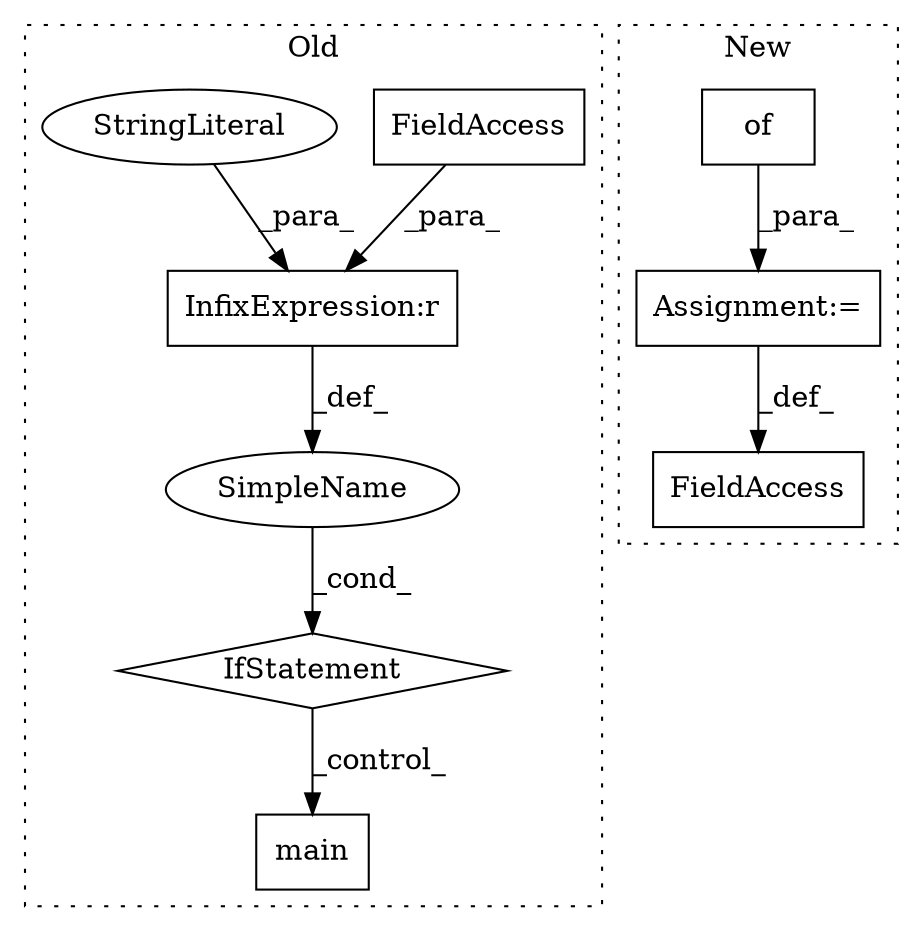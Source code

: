 digraph G {
subgraph cluster0 {
1 [label="main" a="32" s="138417" l="6" shape="box"];
3 [label="InfixExpression:r" a="27" s="138377" l="4" shape="box"];
4 [label="FieldAccess" a="22" s="138369" l="8" shape="box"];
5 [label="SimpleName" a="42" s="" l="" shape="ellipse"];
6 [label="IfStatement" a="25" s="138365,138391" l="4,2" shape="diamond"];
7 [label="StringLiteral" a="45" s="138381" l="10" shape="ellipse"];
label = "Old";
style="dotted";
}
subgraph cluster1 {
2 [label="of" a="32" s="16272,16606" l="3,1" shape="box"];
8 [label="FieldAccess" a="22" s="16232" l="35" shape="box"];
9 [label="Assignment:=" a="7" s="16267" l="1" shape="box"];
label = "New";
style="dotted";
}
2 -> 9 [label="_para_"];
3 -> 5 [label="_def_"];
4 -> 3 [label="_para_"];
5 -> 6 [label="_cond_"];
6 -> 1 [label="_control_"];
7 -> 3 [label="_para_"];
9 -> 8 [label="_def_"];
}